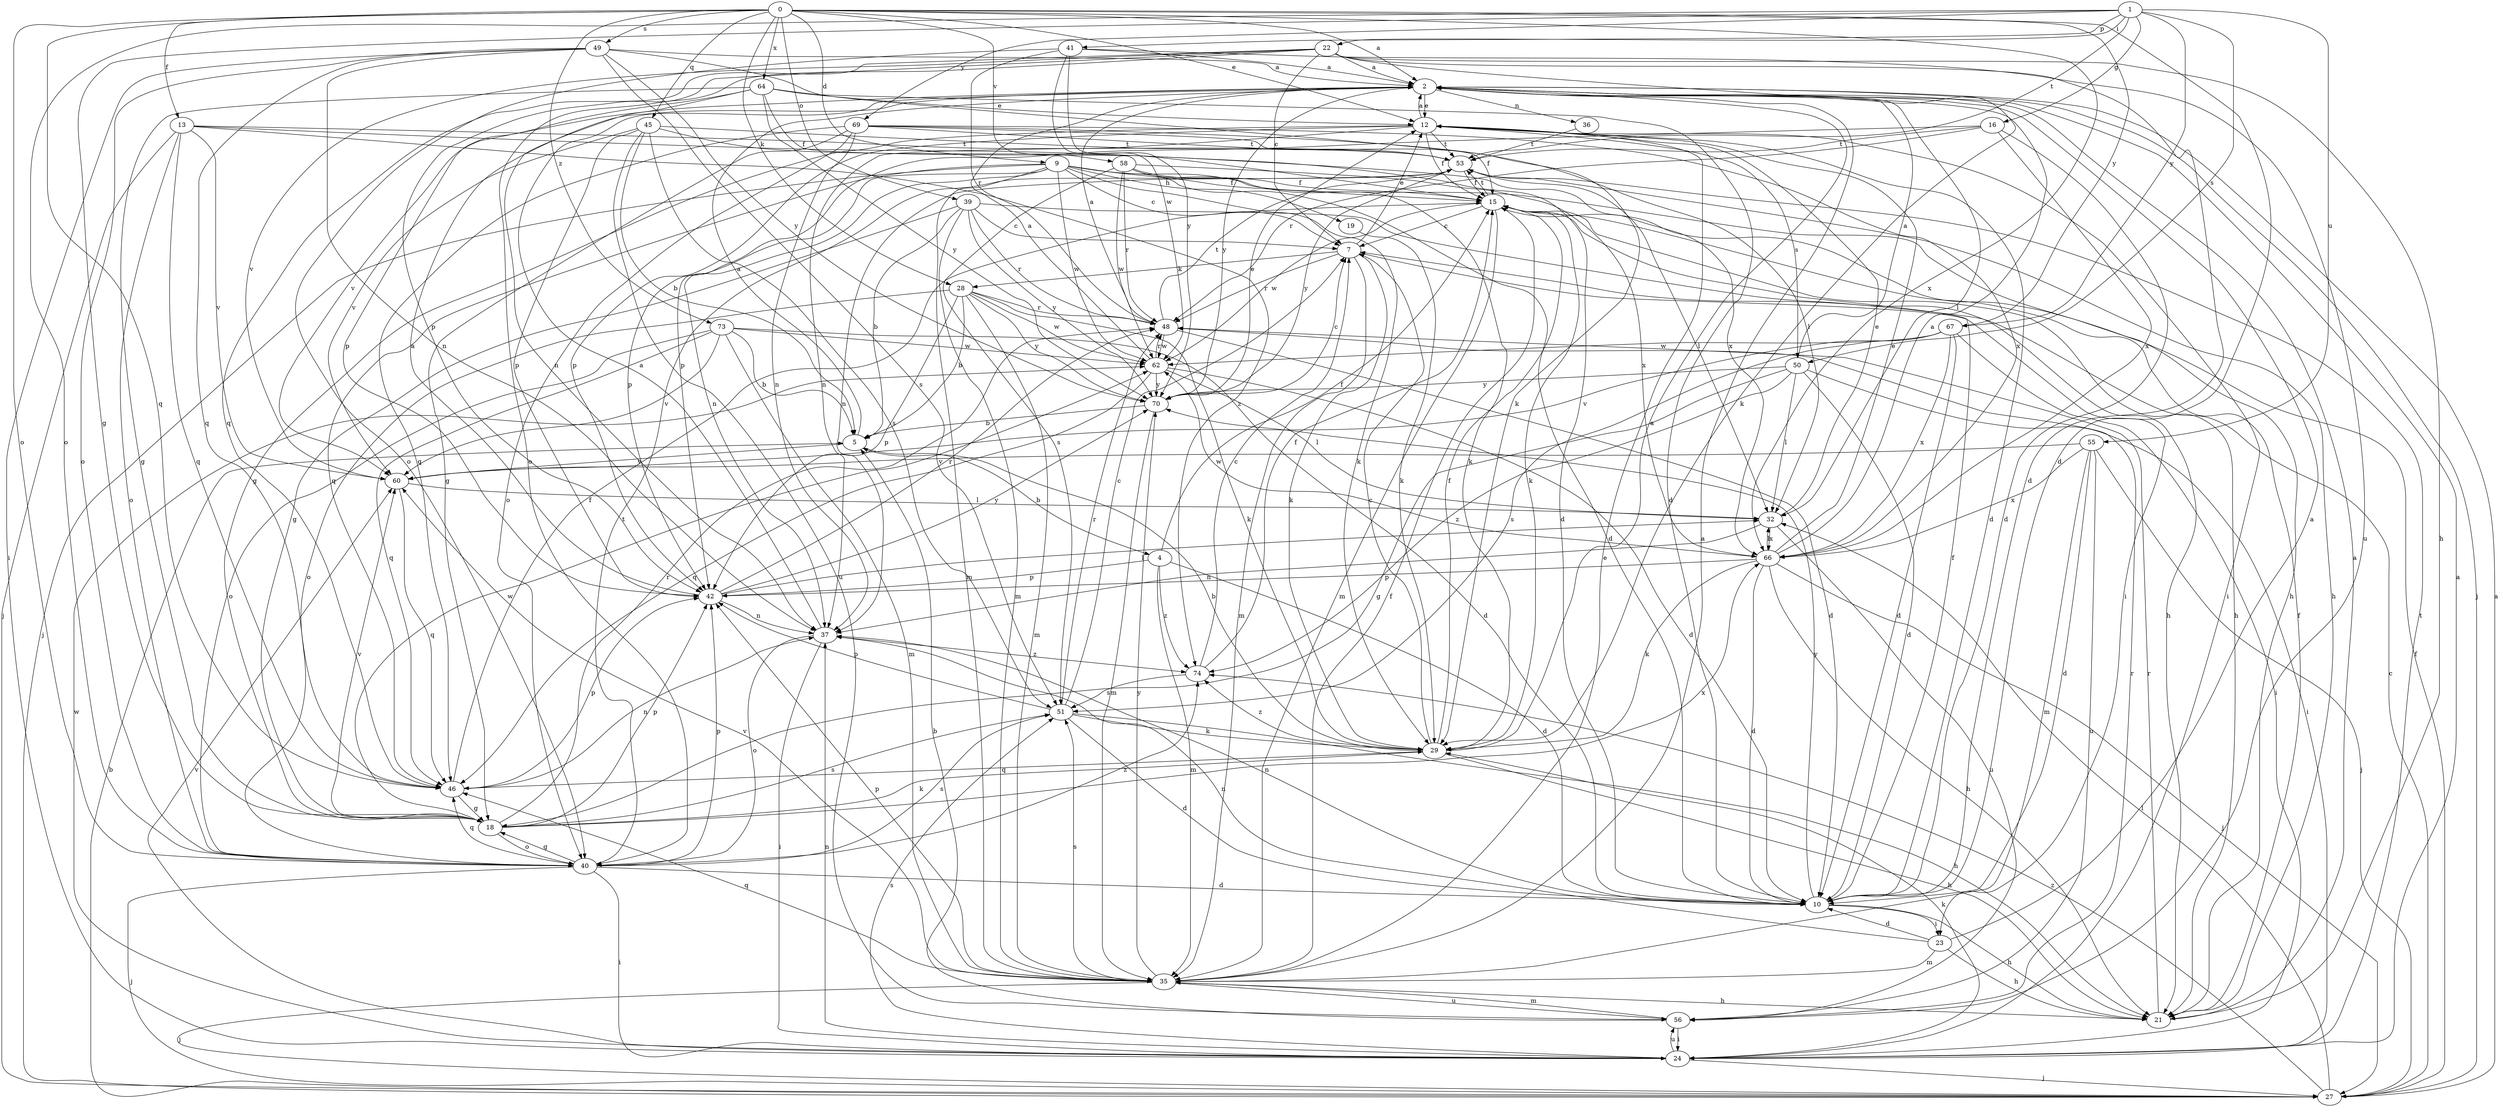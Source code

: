 strict digraph  {
0;
1;
2;
4;
5;
7;
9;
10;
12;
13;
15;
16;
18;
19;
21;
22;
23;
24;
27;
28;
29;
32;
35;
36;
37;
39;
40;
41;
42;
45;
46;
48;
49;
50;
51;
53;
55;
56;
58;
60;
62;
64;
66;
67;
69;
70;
73;
74;
0 -> 2  [label=a];
0 -> 9  [label=d];
0 -> 10  [label=d];
0 -> 12  [label=e];
0 -> 13  [label=f];
0 -> 28  [label=k];
0 -> 39  [label=o];
0 -> 40  [label=o];
0 -> 45  [label=q];
0 -> 46  [label=q];
0 -> 49  [label=s];
0 -> 58  [label=v];
0 -> 64  [label=x];
0 -> 66  [label=x];
0 -> 67  [label=y];
0 -> 73  [label=z];
1 -> 16  [label=g];
1 -> 18  [label=g];
1 -> 22  [label=i];
1 -> 40  [label=o];
1 -> 41  [label=p];
1 -> 50  [label=s];
1 -> 53  [label=t];
1 -> 55  [label=u];
1 -> 67  [label=y];
1 -> 69  [label=y];
2 -> 12  [label=e];
2 -> 27  [label=j];
2 -> 32  [label=l];
2 -> 36  [label=n];
2 -> 60  [label=v];
2 -> 70  [label=y];
4 -> 10  [label=d];
4 -> 15  [label=f];
4 -> 35  [label=m];
4 -> 42  [label=p];
4 -> 74  [label=z];
5 -> 2  [label=a];
5 -> 4  [label=b];
5 -> 60  [label=v];
7 -> 12  [label=e];
7 -> 23  [label=i];
7 -> 28  [label=k];
7 -> 29  [label=k];
7 -> 35  [label=m];
7 -> 48  [label=r];
9 -> 7  [label=c];
9 -> 10  [label=d];
9 -> 15  [label=f];
9 -> 19  [label=h];
9 -> 21  [label=h];
9 -> 27  [label=j];
9 -> 29  [label=k];
9 -> 35  [label=m];
9 -> 37  [label=n];
9 -> 42  [label=p];
9 -> 46  [label=q];
9 -> 62  [label=w];
10 -> 15  [label=f];
10 -> 21  [label=h];
10 -> 23  [label=i];
10 -> 37  [label=n];
10 -> 70  [label=y];
12 -> 2  [label=a];
12 -> 10  [label=d];
12 -> 15  [label=f];
12 -> 18  [label=g];
12 -> 24  [label=i];
12 -> 37  [label=n];
12 -> 42  [label=p];
12 -> 50  [label=s];
12 -> 53  [label=t];
13 -> 27  [label=j];
13 -> 40  [label=o];
13 -> 46  [label=q];
13 -> 53  [label=t];
13 -> 60  [label=v];
13 -> 66  [label=x];
13 -> 74  [label=z];
15 -> 7  [label=c];
15 -> 21  [label=h];
15 -> 29  [label=k];
15 -> 35  [label=m];
15 -> 53  [label=t];
15 -> 62  [label=w];
16 -> 10  [label=d];
16 -> 42  [label=p];
16 -> 48  [label=r];
16 -> 53  [label=t];
16 -> 66  [label=x];
18 -> 29  [label=k];
18 -> 40  [label=o];
18 -> 42  [label=p];
18 -> 48  [label=r];
18 -> 51  [label=s];
18 -> 60  [label=v];
18 -> 62  [label=w];
18 -> 66  [label=x];
19 -> 29  [label=k];
21 -> 2  [label=a];
21 -> 15  [label=f];
21 -> 48  [label=r];
22 -> 2  [label=a];
22 -> 7  [label=c];
22 -> 10  [label=d];
22 -> 21  [label=h];
22 -> 29  [label=k];
22 -> 40  [label=o];
22 -> 42  [label=p];
22 -> 46  [label=q];
22 -> 60  [label=v];
23 -> 2  [label=a];
23 -> 10  [label=d];
23 -> 21  [label=h];
23 -> 35  [label=m];
23 -> 37  [label=n];
24 -> 2  [label=a];
24 -> 27  [label=j];
24 -> 29  [label=k];
24 -> 37  [label=n];
24 -> 51  [label=s];
24 -> 53  [label=t];
24 -> 56  [label=u];
24 -> 60  [label=v];
24 -> 62  [label=w];
27 -> 2  [label=a];
27 -> 5  [label=b];
27 -> 7  [label=c];
27 -> 15  [label=f];
27 -> 32  [label=l];
27 -> 74  [label=z];
28 -> 5  [label=b];
28 -> 29  [label=k];
28 -> 35  [label=m];
28 -> 40  [label=o];
28 -> 42  [label=p];
28 -> 48  [label=r];
28 -> 62  [label=w];
28 -> 70  [label=y];
29 -> 2  [label=a];
29 -> 5  [label=b];
29 -> 7  [label=c];
29 -> 15  [label=f];
29 -> 21  [label=h];
29 -> 46  [label=q];
29 -> 74  [label=z];
32 -> 12  [label=e];
32 -> 37  [label=n];
32 -> 56  [label=u];
32 -> 66  [label=x];
35 -> 2  [label=a];
35 -> 12  [label=e];
35 -> 15  [label=f];
35 -> 21  [label=h];
35 -> 27  [label=j];
35 -> 42  [label=p];
35 -> 46  [label=q];
35 -> 51  [label=s];
35 -> 56  [label=u];
35 -> 60  [label=v];
35 -> 70  [label=y];
36 -> 53  [label=t];
37 -> 2  [label=a];
37 -> 24  [label=i];
37 -> 40  [label=o];
37 -> 74  [label=z];
39 -> 5  [label=b];
39 -> 7  [label=c];
39 -> 18  [label=g];
39 -> 21  [label=h];
39 -> 35  [label=m];
39 -> 48  [label=r];
39 -> 70  [label=y];
40 -> 10  [label=d];
40 -> 18  [label=g];
40 -> 24  [label=i];
40 -> 27  [label=j];
40 -> 42  [label=p];
40 -> 46  [label=q];
40 -> 51  [label=s];
40 -> 53  [label=t];
40 -> 74  [label=z];
41 -> 2  [label=a];
41 -> 40  [label=o];
41 -> 48  [label=r];
41 -> 56  [label=u];
41 -> 62  [label=w];
41 -> 70  [label=y];
42 -> 2  [label=a];
42 -> 32  [label=l];
42 -> 37  [label=n];
42 -> 48  [label=r];
42 -> 70  [label=y];
45 -> 5  [label=b];
45 -> 10  [label=d];
45 -> 42  [label=p];
45 -> 51  [label=s];
45 -> 53  [label=t];
45 -> 56  [label=u];
45 -> 60  [label=v];
46 -> 15  [label=f];
46 -> 18  [label=g];
46 -> 37  [label=n];
46 -> 42  [label=p];
48 -> 2  [label=a];
48 -> 10  [label=d];
48 -> 53  [label=t];
48 -> 62  [label=w];
49 -> 2  [label=a];
49 -> 24  [label=i];
49 -> 29  [label=k];
49 -> 37  [label=n];
49 -> 40  [label=o];
49 -> 46  [label=q];
49 -> 51  [label=s];
49 -> 70  [label=y];
50 -> 2  [label=a];
50 -> 10  [label=d];
50 -> 18  [label=g];
50 -> 24  [label=i];
50 -> 32  [label=l];
50 -> 70  [label=y];
50 -> 74  [label=z];
51 -> 7  [label=c];
51 -> 10  [label=d];
51 -> 21  [label=h];
51 -> 29  [label=k];
51 -> 42  [label=p];
51 -> 48  [label=r];
53 -> 15  [label=f];
53 -> 21  [label=h];
53 -> 32  [label=l];
53 -> 37  [label=n];
53 -> 70  [label=y];
55 -> 10  [label=d];
55 -> 27  [label=j];
55 -> 35  [label=m];
55 -> 56  [label=u];
55 -> 60  [label=v];
55 -> 66  [label=x];
56 -> 5  [label=b];
56 -> 24  [label=i];
56 -> 35  [label=m];
56 -> 48  [label=r];
58 -> 15  [label=f];
58 -> 29  [label=k];
58 -> 48  [label=r];
58 -> 51  [label=s];
58 -> 62  [label=w];
58 -> 66  [label=x];
60 -> 32  [label=l];
60 -> 46  [label=q];
62 -> 2  [label=a];
62 -> 10  [label=d];
62 -> 32  [label=l];
62 -> 46  [label=q];
62 -> 48  [label=r];
62 -> 70  [label=y];
64 -> 10  [label=d];
64 -> 12  [label=e];
64 -> 15  [label=f];
64 -> 18  [label=g];
64 -> 37  [label=n];
64 -> 42  [label=p];
64 -> 70  [label=y];
66 -> 2  [label=a];
66 -> 10  [label=d];
66 -> 12  [label=e];
66 -> 21  [label=h];
66 -> 27  [label=j];
66 -> 29  [label=k];
66 -> 32  [label=l];
66 -> 42  [label=p];
66 -> 62  [label=w];
67 -> 10  [label=d];
67 -> 24  [label=i];
67 -> 51  [label=s];
67 -> 60  [label=v];
67 -> 62  [label=w];
67 -> 66  [label=x];
69 -> 15  [label=f];
69 -> 18  [label=g];
69 -> 32  [label=l];
69 -> 37  [label=n];
69 -> 40  [label=o];
69 -> 46  [label=q];
69 -> 53  [label=t];
69 -> 66  [label=x];
70 -> 5  [label=b];
70 -> 7  [label=c];
70 -> 12  [label=e];
70 -> 35  [label=m];
73 -> 5  [label=b];
73 -> 10  [label=d];
73 -> 35  [label=m];
73 -> 40  [label=o];
73 -> 46  [label=q];
73 -> 60  [label=v];
73 -> 62  [label=w];
74 -> 7  [label=c];
74 -> 15  [label=f];
74 -> 51  [label=s];
}
